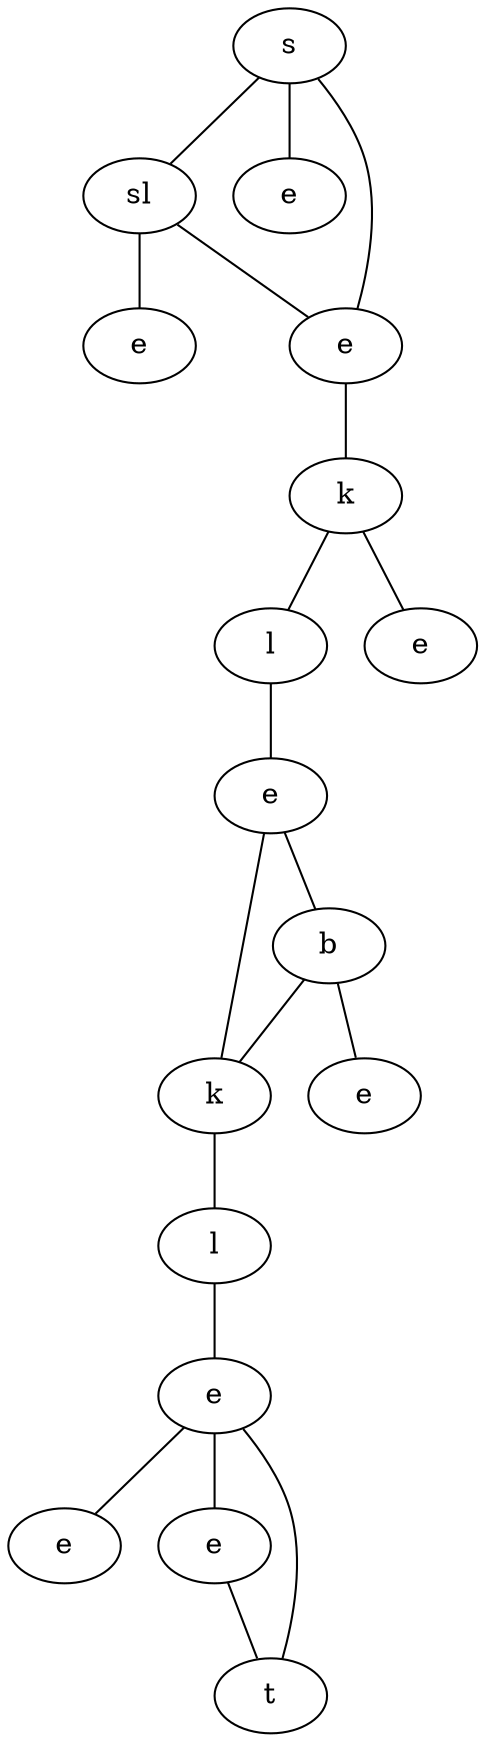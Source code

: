 graph {
xRII[label="s"]
yIbq[label="sl"]
qBJs[label="e"]
vgII[label="e"]
nBws[label="e"]
nBzS[label="k"]
HFXu[label="l"]
OJDA[label="e"]
nWtj[label="e"]
JEBA[label="b"]
Hdau[label="k"]
oAxt[label="e"]
lOyT[label="l"]
IUFO[label="e"]
tttu[label="e"]
SdBR[label="e"]
kvtI[label="t"]
xRII -- yIbq
xRII -- qBJs
xRII -- vgII
yIbq -- vgII
yIbq -- nBws
vgII -- nBzS
nBzS -- HFXu
nBzS -- OJDA
HFXu -- nWtj
nWtj -- JEBA
nWtj -- Hdau
JEBA -- Hdau
JEBA -- oAxt
Hdau -- lOyT
lOyT -- IUFO
IUFO -- tttu
IUFO -- SdBR
IUFO -- kvtI
SdBR -- kvtI
}